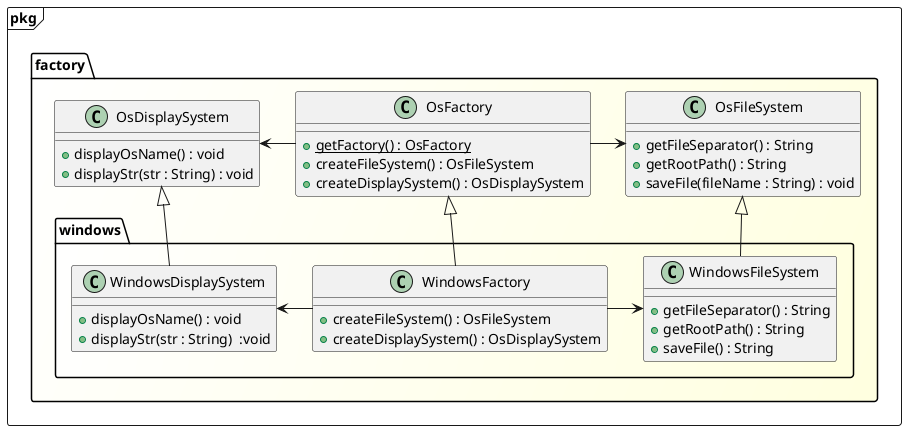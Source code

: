 @startuml クラス図（Windows）
package pkg <<Frame>> {
  package factory <<Folder>> #White/LightYellow {
    OsFactory -l-> OsDisplaySystem
    OsFactory -r-> OsFileSystem

    class OsFactory {
      + {static} getFactory() : OsFactory
      + createFileSystem() : OsFileSystem
      + createDisplaySystem() : OsDisplaySystem
    }

    class OsDisplaySystem {
      + displayOsName() : void
      + displayStr(str : String) : void
    }

    class OsFileSystem {
      + getFileSeparator() : String
      + getRootPath() : String
      + saveFile(fileName : String) : void
    }
    package windows <<Folder>> #White/LightYellow {
      WindowsFactory -l-> WindowsDisplaySystem
      WindowsFactory -r-> WindowsFileSystem
      WindowsFactory -u-|> OsFactory
      WindowsDisplaySystem -u-|> OsDisplaySystem
      WindowsFileSystem -u-|> OsFileSystem

      class WindowsFactory {
        + createFileSystem() : OsFileSystem
        + createDisplaySystem() : OsDisplaySystem
      }

      class WindowsDisplaySystem {
        + displayOsName() : void
        + displayStr(str : String)  :void
      }

      class WindowsFileSystem {
        + getFileSeparator() : String
        + getRootPath() : String
        + saveFile() : String
      }
    }
  }
}

@enduml
